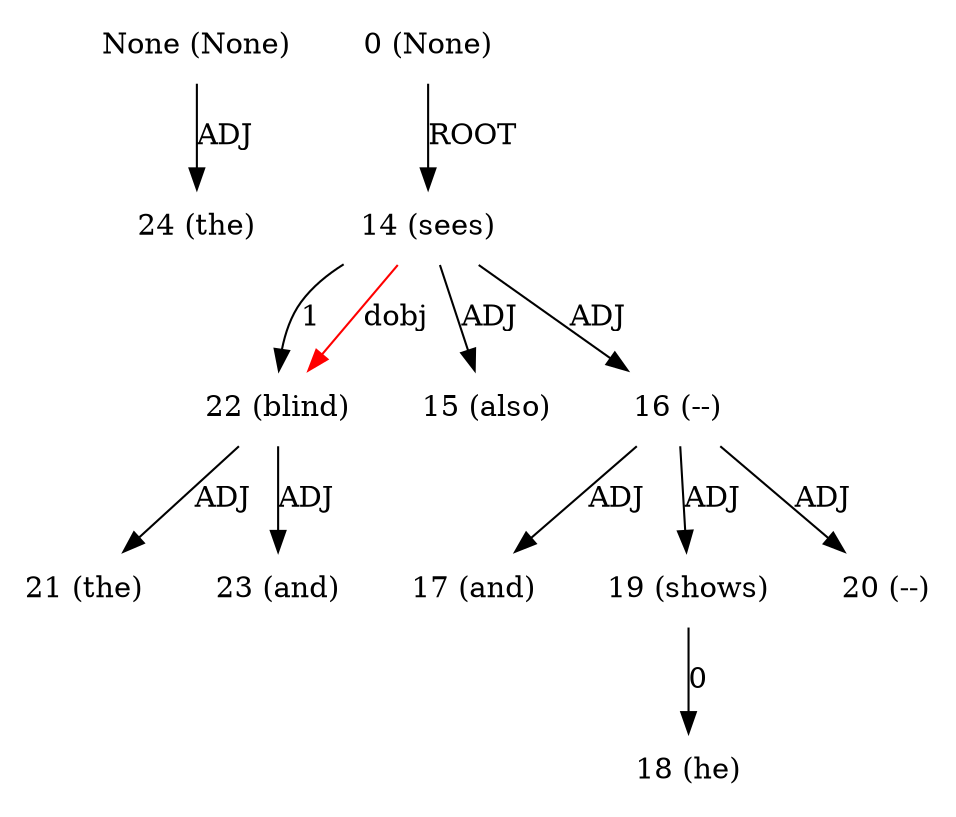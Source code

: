 digraph G{
edge [dir=forward]
node [shape=plaintext]

None [label="None (None)"]
None -> 24 [label="ADJ"]
0 [label="0 (None)"]
0 -> 14 [label="ROOT"]
14 [label="14 (sees)"]
14 -> 22 [label="1"]
14 -> 15 [label="ADJ"]
14 -> 16 [label="ADJ"]
15 [label="15 (also)"]
16 [label="16 (--)"]
16 -> 17 [label="ADJ"]
16 -> 19 [label="ADJ"]
16 -> 20 [label="ADJ"]
17 [label="17 (and)"]
18 [label="18 (he)"]
19 [label="19 (shows)"]
19 -> 18 [label="0"]
20 [label="20 (--)"]
21 [label="21 (the)"]
22 [label="22 (blind)"]
22 -> 21 [label="ADJ"]
22 -> 23 [label="ADJ"]
14 -> 22 [label="dobj", color="red"]
23 [label="23 (and)"]
24 [label="24 (the)"]
}
